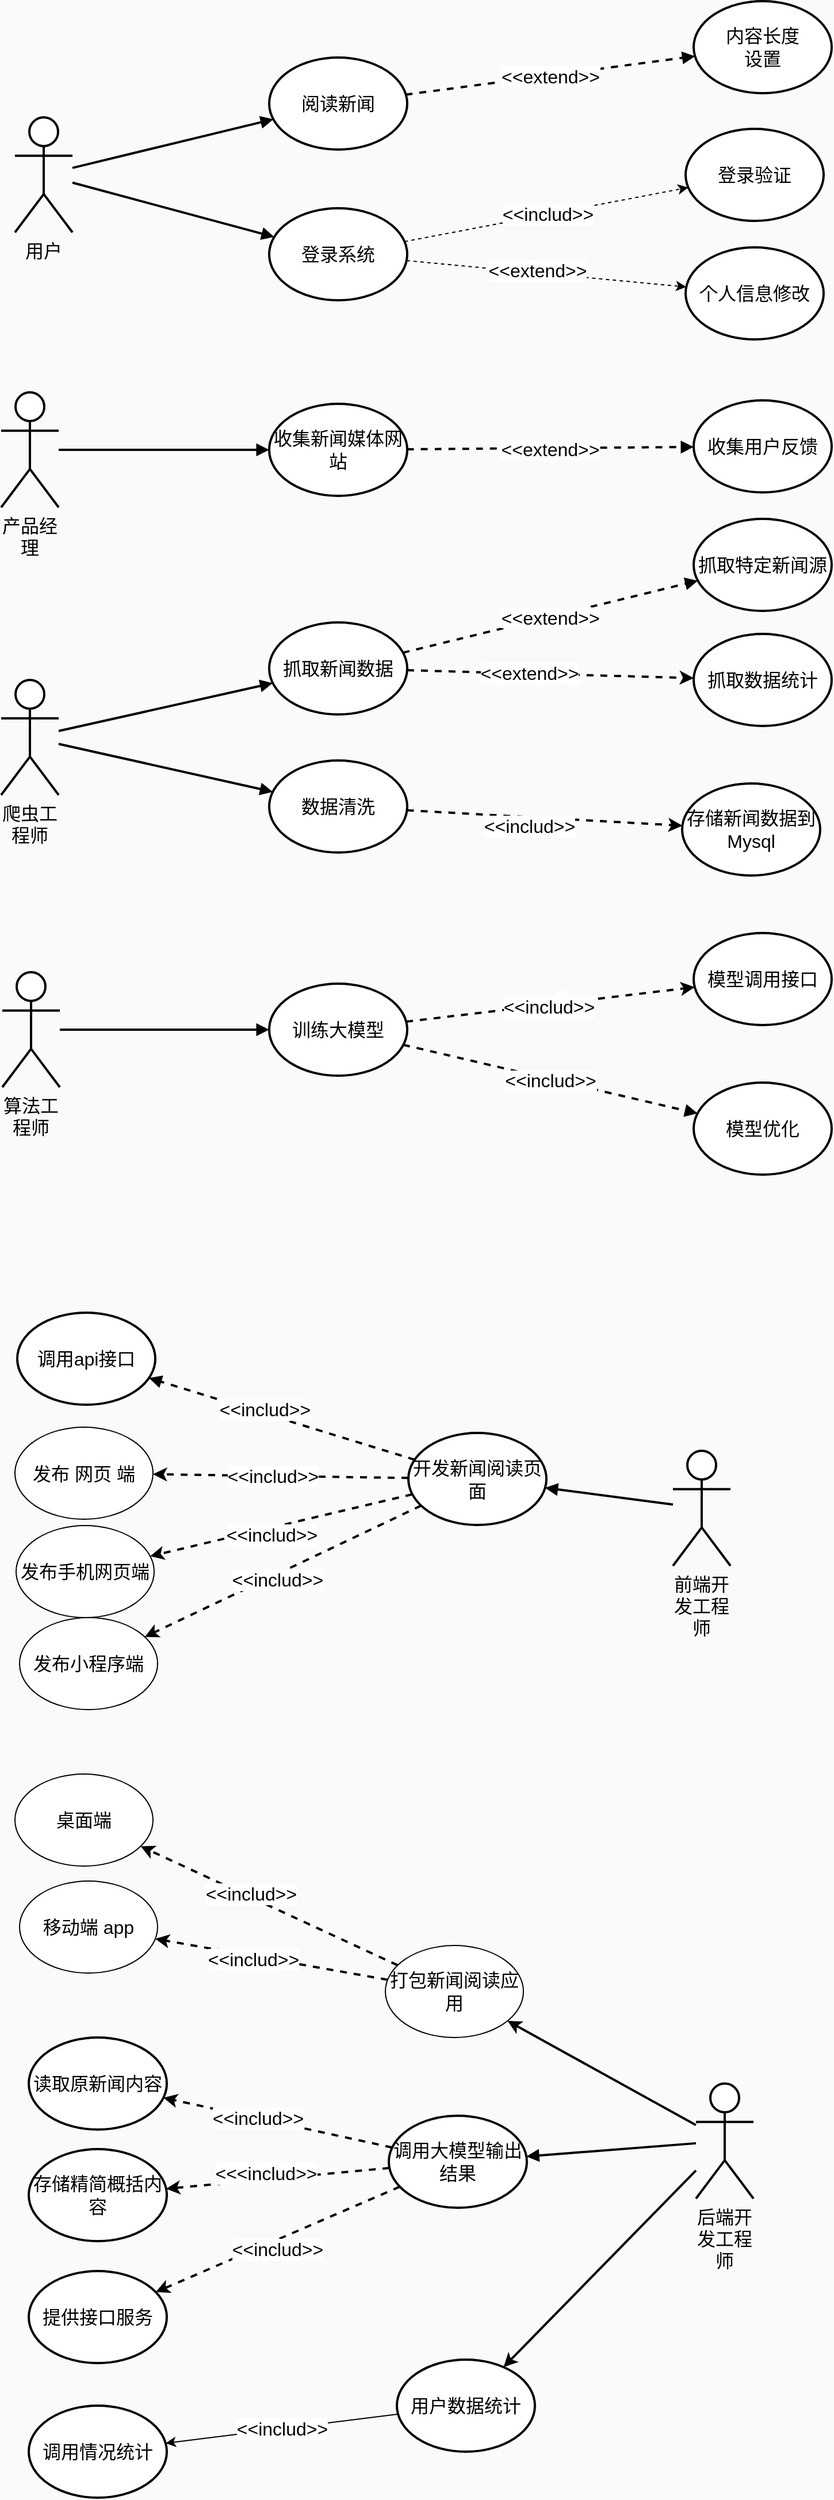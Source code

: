 <mxfile version="24.8.1">
  <diagram name="第 1 页" id="rhqk0mAVOFnoOc7n8g6Q">
    <mxGraphModel dx="1051" dy="784" grid="1" gridSize="10" guides="1" tooltips="1" connect="1" arrows="1" fold="1" page="1" pageScale="1" pageWidth="827" pageHeight="1169" background="#fafafa" math="0" shadow="0">
      <root>
        <mxCell id="0" />
        <mxCell id="1" parent="0" />
        <mxCell id="8fC7M1Cp9CSbAhAaaUhM-53" value="用户" style="whiteSpace=wrap;strokeWidth=2;fontSize=16;shape=umlActor;verticalLabelPosition=bottom;verticalAlign=top;html=1;outlineConnect=0;" parent="1" vertex="1">
          <mxGeometry x="73" y="181" width="50" height="100" as="geometry" />
        </mxCell>
        <mxCell id="8fC7M1Cp9CSbAhAaaUhM-54" value="阅读新闻" style="rounded=1;arcSize=40;strokeWidth=2;fontSize=16;strokeColor=default;perimeterSpacing=0;shape=ellipse;perimeter=ellipsePerimeter;whiteSpace=wrap;html=1;" parent="1" vertex="1">
          <mxGeometry x="294" y="129" width="120" height="80" as="geometry" />
        </mxCell>
        <mxCell id="8fC7M1Cp9CSbAhAaaUhM-106" style="rounded=0;orthogonalLoop=1;jettySize=auto;html=1;entryDx=0;entryDy=0;dashed=1;fontSize=16;" parent="1" source="8fC7M1Cp9CSbAhAaaUhM-55" target="8fC7M1Cp9CSbAhAaaUhM-104" edge="1">
          <mxGeometry relative="1" as="geometry" />
        </mxCell>
        <mxCell id="8fC7M1Cp9CSbAhAaaUhM-108" value="&amp;lt;&amp;lt;includ&amp;gt;&amp;gt;" style="edgeLabel;html=1;align=center;verticalAlign=middle;resizable=0;points=[];fontSize=16;" parent="8fC7M1Cp9CSbAhAaaUhM-106" vertex="1" connectable="0">
          <mxGeometry x="0.0" y="1" relative="1" as="geometry">
            <mxPoint x="1" as="offset" />
          </mxGeometry>
        </mxCell>
        <mxCell id="8fC7M1Cp9CSbAhAaaUhM-55" value="登录系统" style="rounded=1;arcSize=40;strokeWidth=2;fontSize=16;shape=ellipse;perimeter=ellipsePerimeter;whiteSpace=wrap;html=1;" parent="1" vertex="1">
          <mxGeometry x="294" y="260" width="120" height="80" as="geometry" />
        </mxCell>
        <mxCell id="8fC7M1Cp9CSbAhAaaUhM-56" value="产品经理" style="whiteSpace=wrap;strokeWidth=2;fontSize=16;shape=umlActor;verticalLabelPosition=bottom;verticalAlign=top;html=1;outlineConnect=0;" parent="1" vertex="1">
          <mxGeometry x="61" y="420" width="50" height="100" as="geometry" />
        </mxCell>
        <mxCell id="8fC7M1Cp9CSbAhAaaUhM-57" value="收集新闻媒体网站" style="rounded=1;arcSize=40;strokeWidth=2;fontSize=16;shape=ellipse;perimeter=ellipsePerimeter;whiteSpace=wrap;html=1;" parent="1" vertex="1">
          <mxGeometry x="294" y="430" width="120" height="80" as="geometry" />
        </mxCell>
        <mxCell id="8fC7M1Cp9CSbAhAaaUhM-58" value="爬虫工程师" style="whiteSpace=wrap;strokeWidth=2;fontSize=16;shape=umlActor;verticalLabelPosition=bottom;verticalAlign=top;html=1;outlineConnect=0;" parent="1" vertex="1">
          <mxGeometry x="61" y="670" width="50" height="100" as="geometry" />
        </mxCell>
        <mxCell id="8fC7M1Cp9CSbAhAaaUhM-140" style="rounded=0;orthogonalLoop=1;jettySize=auto;html=1;entryDx=0;entryDy=0;dashed=1;strokeWidth=2;fontSize=16;" parent="1" source="8fC7M1Cp9CSbAhAaaUhM-59" target="8fC7M1Cp9CSbAhAaaUhM-139" edge="1">
          <mxGeometry relative="1" as="geometry" />
        </mxCell>
        <mxCell id="8fC7M1Cp9CSbAhAaaUhM-141" value="&amp;lt;&amp;lt;extend&amp;gt;&amp;gt;" style="edgeLabel;html=1;align=center;verticalAlign=middle;resizable=0;points=[];fontSize=16;" parent="8fC7M1Cp9CSbAhAaaUhM-140" vertex="1" connectable="0">
          <mxGeometry x="-0.142" y="1" relative="1" as="geometry">
            <mxPoint x="-1" as="offset" />
          </mxGeometry>
        </mxCell>
        <mxCell id="8fC7M1Cp9CSbAhAaaUhM-59" value="抓取新闻数据" style="rounded=1;arcSize=40;strokeWidth=2;fontSize=16;shape=ellipse;perimeter=ellipsePerimeter;whiteSpace=wrap;html=1;" parent="1" vertex="1">
          <mxGeometry x="294" y="620" width="120" height="80" as="geometry" />
        </mxCell>
        <mxCell id="8fC7M1Cp9CSbAhAaaUhM-127" style="rounded=0;orthogonalLoop=1;jettySize=auto;html=1;entryDx=0;entryDy=0;strokeWidth=2;dashed=1;fontSize=16;" parent="1" source="8fC7M1Cp9CSbAhAaaUhM-60" target="8fC7M1Cp9CSbAhAaaUhM-126" edge="1">
          <mxGeometry relative="1" as="geometry" />
        </mxCell>
        <mxCell id="8fC7M1Cp9CSbAhAaaUhM-128" value="&amp;lt;&amp;lt;includ&amp;gt;&amp;gt;" style="edgeLabel;html=1;align=center;verticalAlign=middle;resizable=0;points=[];fontSize=16;" parent="8fC7M1Cp9CSbAhAaaUhM-127" vertex="1" connectable="0">
          <mxGeometry x="-0.103" y="-7" relative="1" as="geometry">
            <mxPoint x="-1" as="offset" />
          </mxGeometry>
        </mxCell>
        <mxCell id="8fC7M1Cp9CSbAhAaaUhM-60" value="数据清洗" style="rounded=1;arcSize=40;strokeWidth=2;fontSize=16;shape=ellipse;perimeter=ellipsePerimeter;whiteSpace=wrap;html=1;" parent="1" vertex="1">
          <mxGeometry x="294" y="740" width="120" height="80" as="geometry" />
        </mxCell>
        <mxCell id="8fC7M1Cp9CSbAhAaaUhM-138" style="rounded=0;orthogonalLoop=1;jettySize=auto;html=1;entryDx=0;entryDy=0;strokeWidth=2;fontSize=16;" parent="1" source="8fC7M1Cp9CSbAhAaaUhM-61" target="8fC7M1Cp9CSbAhAaaUhM-137" edge="1">
          <mxGeometry relative="1" as="geometry" />
        </mxCell>
        <mxCell id="8fC7M1Cp9CSbAhAaaUhM-157" style="rounded=0;orthogonalLoop=1;jettySize=auto;html=1;entryDx=0;entryDy=0;strokeWidth=2;fontSize=16;" parent="1" source="8fC7M1Cp9CSbAhAaaUhM-61" target="8fC7M1Cp9CSbAhAaaUhM-146" edge="1">
          <mxGeometry relative="1" as="geometry" />
        </mxCell>
        <mxCell id="8fC7M1Cp9CSbAhAaaUhM-61" value="后端开发工程师" style="whiteSpace=wrap;strokeWidth=2;fontSize=16;shape=umlActor;verticalLabelPosition=bottom;verticalAlign=top;html=1;outlineConnect=0;" parent="1" vertex="1">
          <mxGeometry x="665" y="1890" width="50" height="100" as="geometry" />
        </mxCell>
        <mxCell id="8fC7M1Cp9CSbAhAaaUhM-62" value="读取原新闻内容" style="rounded=1;arcSize=40;strokeWidth=2;fontSize=16;shape=ellipse;perimeter=ellipsePerimeter;whiteSpace=wrap;html=1;" parent="1" vertex="1">
          <mxGeometry x="85" y="1850" width="120" height="80" as="geometry" />
        </mxCell>
        <mxCell id="8fC7M1Cp9CSbAhAaaUhM-132" style="rounded=0;orthogonalLoop=1;jettySize=auto;html=1;entryDx=0;entryDy=0;dashed=1;strokeWidth=2;fontSize=16;" parent="1" source="8fC7M1Cp9CSbAhAaaUhM-63" target="8fC7M1Cp9CSbAhAaaUhM-64" edge="1">
          <mxGeometry relative="1" as="geometry" />
        </mxCell>
        <mxCell id="8fC7M1Cp9CSbAhAaaUhM-171" value="&amp;lt;&amp;lt;&amp;lt;includ&amp;gt;&amp;gt;" style="edgeLabel;html=1;align=center;verticalAlign=middle;resizable=0;points=[];fontSize=16;" parent="8fC7M1Cp9CSbAhAaaUhM-132" vertex="1" connectable="0">
          <mxGeometry x="0.106" y="-6" relative="1" as="geometry">
            <mxPoint as="offset" />
          </mxGeometry>
        </mxCell>
        <mxCell id="8fC7M1Cp9CSbAhAaaUhM-133" style="rounded=0;orthogonalLoop=1;jettySize=auto;html=1;entryDx=0;entryDy=0;dashed=1;strokeWidth=2;fontSize=16;" parent="1" source="8fC7M1Cp9CSbAhAaaUhM-63" target="8fC7M1Cp9CSbAhAaaUhM-62" edge="1">
          <mxGeometry relative="1" as="geometry" />
        </mxCell>
        <mxCell id="8fC7M1Cp9CSbAhAaaUhM-172" value="&amp;lt;&amp;lt;includ&amp;gt;&amp;gt;" style="edgeLabel;html=1;align=center;verticalAlign=middle;resizable=0;points=[];fontSize=16;" parent="8fC7M1Cp9CSbAhAaaUhM-133" vertex="1" connectable="0">
          <mxGeometry x="0.168" relative="1" as="geometry">
            <mxPoint x="-1" y="-1" as="offset" />
          </mxGeometry>
        </mxCell>
        <mxCell id="8fC7M1Cp9CSbAhAaaUhM-136" style="rounded=0;orthogonalLoop=1;jettySize=auto;html=1;exitDx=0;exitDy=0;entryDx=0;entryDy=0;dashed=1;strokeWidth=2;fontSize=16;" parent="1" source="8fC7M1Cp9CSbAhAaaUhM-63" target="8fC7M1Cp9CSbAhAaaUhM-135" edge="1">
          <mxGeometry relative="1" as="geometry" />
        </mxCell>
        <mxCell id="8fC7M1Cp9CSbAhAaaUhM-170" value="&amp;lt;&amp;lt;includ&amp;gt;&amp;gt;" style="edgeLabel;html=1;align=center;verticalAlign=middle;resizable=0;points=[];fontSize=16;" parent="8fC7M1Cp9CSbAhAaaUhM-136" vertex="1" connectable="0">
          <mxGeometry x="0.03" y="7" relative="1" as="geometry">
            <mxPoint as="offset" />
          </mxGeometry>
        </mxCell>
        <mxCell id="8fC7M1Cp9CSbAhAaaUhM-63" value="调用大模型输出结果" style="rounded=1;arcSize=40;strokeWidth=2;fontSize=16;shape=ellipse;perimeter=ellipsePerimeter;whiteSpace=wrap;html=1;" parent="1" vertex="1">
          <mxGeometry x="398" y="1918" width="120" height="80" as="geometry" />
        </mxCell>
        <mxCell id="8fC7M1Cp9CSbAhAaaUhM-64" value="存储精简概括内容" style="rounded=1;arcSize=40;strokeWidth=2;fontSize=16;shape=ellipse;perimeter=ellipsePerimeter;whiteSpace=wrap;html=1;" parent="1" vertex="1">
          <mxGeometry x="85" y="1947" width="120" height="80" as="geometry" />
        </mxCell>
        <mxCell id="8fC7M1Cp9CSbAhAaaUhM-66" value="算法工程师" style="whiteSpace=wrap;strokeWidth=2;fontSize=16;shape=umlActor;verticalLabelPosition=bottom;verticalAlign=top;html=1;outlineConnect=0;" parent="1" vertex="1">
          <mxGeometry x="62" y="924" width="50" height="100" as="geometry" />
        </mxCell>
        <mxCell id="8fC7M1Cp9CSbAhAaaUhM-113" style="rounded=0;orthogonalLoop=1;jettySize=auto;html=1;entryDx=0;entryDy=0;dashed=1;strokeWidth=2;fontSize=16;" parent="1" source="8fC7M1Cp9CSbAhAaaUhM-67" target="8fC7M1Cp9CSbAhAaaUhM-111" edge="1">
          <mxGeometry relative="1" as="geometry" />
        </mxCell>
        <mxCell id="8fC7M1Cp9CSbAhAaaUhM-124" value="&amp;lt;" style="edgeLabel;html=1;align=center;verticalAlign=middle;resizable=0;points=[];fontSize=16;" parent="8fC7M1Cp9CSbAhAaaUhM-113" vertex="1" connectable="0">
          <mxGeometry x="0.071" y="2" relative="1" as="geometry">
            <mxPoint as="offset" />
          </mxGeometry>
        </mxCell>
        <mxCell id="8fC7M1Cp9CSbAhAaaUhM-125" value="&amp;lt;&amp;lt;includ&amp;gt;&amp;gt;" style="edgeLabel;html=1;align=center;verticalAlign=middle;resizable=0;points=[];fontSize=16;" parent="8fC7M1Cp9CSbAhAaaUhM-113" vertex="1" connectable="0">
          <mxGeometry x="-0.021" y="-1" relative="1" as="geometry">
            <mxPoint x="1" as="offset" />
          </mxGeometry>
        </mxCell>
        <mxCell id="8fC7M1Cp9CSbAhAaaUhM-67" value="训练大模型" style="rounded=1;arcSize=40;strokeWidth=2;fontSize=16;shape=ellipse;perimeter=ellipsePerimeter;whiteSpace=wrap;html=1;" parent="1" vertex="1">
          <mxGeometry x="294" y="934" width="120" height="80" as="geometry" />
        </mxCell>
        <mxCell id="8fC7M1Cp9CSbAhAaaUhM-68" value="前端开发工程师" style="whiteSpace=wrap;strokeWidth=2;fontSize=16;shape=umlActor;verticalLabelPosition=bottom;verticalAlign=top;html=1;outlineConnect=0;" parent="1" vertex="1">
          <mxGeometry x="645" y="1340" width="50" height="100" as="geometry" />
        </mxCell>
        <mxCell id="8fC7M1Cp9CSbAhAaaUhM-153" style="rounded=0;orthogonalLoop=1;jettySize=auto;html=1;entryDx=0;entryDy=0;dashed=1;strokeWidth=2;fontSize=16;" parent="1" source="8fC7M1Cp9CSbAhAaaUhM-70" target="8fC7M1Cp9CSbAhAaaUhM-142" edge="1">
          <mxGeometry relative="1" as="geometry" />
        </mxCell>
        <mxCell id="8fC7M1Cp9CSbAhAaaUhM-163" value="&amp;lt;&amp;lt;includ&amp;gt;&amp;gt;" style="edgeLabel;html=1;align=center;verticalAlign=middle;resizable=0;points=[];fontSize=16;" parent="8fC7M1Cp9CSbAhAaaUhM-153" vertex="1" connectable="0">
          <mxGeometry x="0.27" y="1" relative="1" as="geometry">
            <mxPoint x="23" y="-1" as="offset" />
          </mxGeometry>
        </mxCell>
        <mxCell id="8fC7M1Cp9CSbAhAaaUhM-160" style="rounded=0;orthogonalLoop=1;jettySize=auto;html=1;dashed=1;strokeWidth=2;fontSize=16;" parent="1" source="8fC7M1Cp9CSbAhAaaUhM-70" target="8fC7M1Cp9CSbAhAaaUhM-143" edge="1">
          <mxGeometry relative="1" as="geometry" />
        </mxCell>
        <mxCell id="8fC7M1Cp9CSbAhAaaUhM-164" value="&amp;lt;&amp;lt;includ&amp;gt;&amp;gt;" style="edgeLabel;html=1;align=center;verticalAlign=middle;resizable=0;points=[];fontSize=16;" parent="8fC7M1Cp9CSbAhAaaUhM-160" vertex="1" connectable="0">
          <mxGeometry x="0.246" y="1" relative="1" as="geometry">
            <mxPoint x="19" as="offset" />
          </mxGeometry>
        </mxCell>
        <mxCell id="8fC7M1Cp9CSbAhAaaUhM-70" value="开发新闻阅读页面" style="rounded=1;arcSize=40;strokeWidth=2;fontSize=16;shape=ellipse;perimeter=ellipsePerimeter;whiteSpace=wrap;html=1;" parent="1" vertex="1">
          <mxGeometry x="415" y="1324.5" width="120" height="80" as="geometry" />
        </mxCell>
        <mxCell id="8fC7M1Cp9CSbAhAaaUhM-71" value="收集用户反馈" style="rounded=1;arcSize=40;strokeWidth=2;fontSize=16;shape=ellipse;perimeter=ellipsePerimeter;whiteSpace=wrap;html=1;" parent="1" vertex="1">
          <mxGeometry x="663" y="427" width="120" height="80" as="geometry" />
        </mxCell>
        <mxCell id="8fC7M1Cp9CSbAhAaaUhM-72" value="抓取特定新闻源" style="rounded=1;arcSize=40;strokeWidth=2;fontSize=16;shape=ellipse;perimeter=ellipsePerimeter;whiteSpace=wrap;html=1;" parent="1" vertex="1">
          <mxGeometry x="663" y="530" width="120" height="80" as="geometry" />
        </mxCell>
        <mxCell id="8fC7M1Cp9CSbAhAaaUhM-73" value="模型优化" style="rounded=1;arcSize=40;strokeWidth=2;fontSize=16;shape=ellipse;perimeter=ellipsePerimeter;whiteSpace=wrap;html=1;" parent="1" vertex="1">
          <mxGeometry x="663" y="1020" width="120" height="80" as="geometry" />
        </mxCell>
        <mxCell id="8fC7M1Cp9CSbAhAaaUhM-74" value="内容长度&#xa;设置" style="rounded=1;arcSize=40;strokeWidth=2;fontSize=16;shape=ellipse;perimeter=ellipsePerimeter;whiteSpace=wrap;html=1;" parent="1" vertex="1">
          <mxGeometry x="663" y="80" width="120" height="80" as="geometry" />
        </mxCell>
        <mxCell id="8fC7M1Cp9CSbAhAaaUhM-75" value="" style="curved=1;startArrow=none;endArrow=block;rounded=0;strokeWidth=2;fontSize=16;" parent="1" source="8fC7M1Cp9CSbAhAaaUhM-53" target="8fC7M1Cp9CSbAhAaaUhM-54" edge="1">
          <mxGeometry relative="1" as="geometry" />
        </mxCell>
        <mxCell id="8fC7M1Cp9CSbAhAaaUhM-76" value="" style="curved=1;startArrow=none;endArrow=block;rounded=0;strokeWidth=2;fontSize=16;" parent="1" source="8fC7M1Cp9CSbAhAaaUhM-53" target="8fC7M1Cp9CSbAhAaaUhM-55" edge="1">
          <mxGeometry relative="1" as="geometry" />
        </mxCell>
        <mxCell id="8fC7M1Cp9CSbAhAaaUhM-77" value="" style="curved=1;startArrow=none;endArrow=block;rounded=0;strokeWidth=2;fontSize=16;" parent="1" source="8fC7M1Cp9CSbAhAaaUhM-56" target="8fC7M1Cp9CSbAhAaaUhM-57" edge="1">
          <mxGeometry relative="1" as="geometry" />
        </mxCell>
        <mxCell id="8fC7M1Cp9CSbAhAaaUhM-78" value="" style="curved=1;startArrow=none;endArrow=block;rounded=0;strokeWidth=2;fontSize=16;" parent="1" source="8fC7M1Cp9CSbAhAaaUhM-58" target="8fC7M1Cp9CSbAhAaaUhM-59" edge="1">
          <mxGeometry relative="1" as="geometry" />
        </mxCell>
        <mxCell id="8fC7M1Cp9CSbAhAaaUhM-79" value="" style="curved=1;startArrow=none;endArrow=block;rounded=0;fontSize=16;strokeWidth=2;entryDx=0;entryDy=0;entryPerimeter=0;" parent="1" source="8fC7M1Cp9CSbAhAaaUhM-58" target="8fC7M1Cp9CSbAhAaaUhM-60" edge="1">
          <mxGeometry relative="1" as="geometry" />
        </mxCell>
        <mxCell id="8fC7M1Cp9CSbAhAaaUhM-81" value="" style="curved=1;startArrow=none;endArrow=block;rounded=0;strokeWidth=2;fontSize=16;" parent="1" source="8fC7M1Cp9CSbAhAaaUhM-61" target="8fC7M1Cp9CSbAhAaaUhM-63" edge="1">
          <mxGeometry relative="1" as="geometry" />
        </mxCell>
        <mxCell id="8fC7M1Cp9CSbAhAaaUhM-84" value="" style="curved=1;startArrow=none;endArrow=block;rounded=0;strokeWidth=2;fontSize=16;" parent="1" source="8fC7M1Cp9CSbAhAaaUhM-66" target="8fC7M1Cp9CSbAhAaaUhM-67" edge="1">
          <mxGeometry relative="1" as="geometry" />
        </mxCell>
        <mxCell id="8fC7M1Cp9CSbAhAaaUhM-86" value="" style="curved=1;startArrow=none;endArrow=block;rounded=0;strokeWidth=2;fontSize=16;" parent="1" source="8fC7M1Cp9CSbAhAaaUhM-68" target="8fC7M1Cp9CSbAhAaaUhM-70" edge="1">
          <mxGeometry relative="1" as="geometry" />
        </mxCell>
        <mxCell id="8fC7M1Cp9CSbAhAaaUhM-87" value="&lt;&lt;extend&gt;&gt;" style="curved=1;startArrow=none;endArrow=block;rounded=0;dashed=1;strokeWidth=2;fontSize=16;" parent="1" source="8fC7M1Cp9CSbAhAaaUhM-57" target="8fC7M1Cp9CSbAhAaaUhM-71" edge="1">
          <mxGeometry relative="1" as="geometry" />
        </mxCell>
        <mxCell id="8fC7M1Cp9CSbAhAaaUhM-88" value="&lt;&lt;extend&gt;&gt;" style="curved=1;startArrow=none;endArrow=block;rounded=0;dashed=1;strokeWidth=2;fontSize=16;" parent="1" source="8fC7M1Cp9CSbAhAaaUhM-59" target="8fC7M1Cp9CSbAhAaaUhM-72" edge="1">
          <mxGeometry relative="1" as="geometry" />
        </mxCell>
        <mxCell id="8fC7M1Cp9CSbAhAaaUhM-89" value="&lt;&lt;includ&gt;&gt;" style="curved=1;startArrow=none;endArrow=block;rounded=0;dashed=1;strokeWidth=2;fontSize=16;" parent="1" source="8fC7M1Cp9CSbAhAaaUhM-67" target="8fC7M1Cp9CSbAhAaaUhM-73" edge="1">
          <mxGeometry relative="1" as="geometry" />
        </mxCell>
        <mxCell id="8fC7M1Cp9CSbAhAaaUhM-90" value="&lt;&lt;extend&gt;&gt;" style="curved=1;startArrow=none;endArrow=block;rounded=0;dashed=1;strokeWidth=2;fontSize=16;" parent="1" source="8fC7M1Cp9CSbAhAaaUhM-54" target="8fC7M1Cp9CSbAhAaaUhM-74" edge="1">
          <mxGeometry relative="1" as="geometry" />
        </mxCell>
        <mxCell id="8fC7M1Cp9CSbAhAaaUhM-97" value="调用api接口" style="rounded=1;arcSize=40;strokeWidth=2;fontSize=16;shape=ellipse;perimeter=ellipsePerimeter;whiteSpace=wrap;html=1;" parent="1" vertex="1">
          <mxGeometry x="75" y="1220" width="120" height="80" as="geometry" />
        </mxCell>
        <mxCell id="8fC7M1Cp9CSbAhAaaUhM-102" value="" style="curved=1;startArrow=none;endArrow=block;rounded=0;strokeWidth=2;fontSize=16;dashed=1;exitDx=0;exitDy=0;entryDx=0;entryDy=0;" parent="1" source="8fC7M1Cp9CSbAhAaaUhM-70" target="8fC7M1Cp9CSbAhAaaUhM-97" edge="1">
          <mxGeometry relative="1" as="geometry">
            <mxPoint x="276" y="1730" as="sourcePoint" />
            <mxPoint x="205" y="1734.5" as="targetPoint" />
          </mxGeometry>
        </mxCell>
        <mxCell id="8fC7M1Cp9CSbAhAaaUhM-116" value="&amp;lt;&amp;lt;includ&amp;gt;&amp;gt;" style="edgeLabel;html=1;align=center;verticalAlign=middle;resizable=0;points=[];fontSize=16;" parent="8fC7M1Cp9CSbAhAaaUhM-102" vertex="1" connectable="0">
          <mxGeometry x="0.132" y="-3" relative="1" as="geometry">
            <mxPoint x="-1" y="-1" as="offset" />
          </mxGeometry>
        </mxCell>
        <mxCell id="8fC7M1Cp9CSbAhAaaUhM-104" value="登录验证" style="rounded=1;arcSize=40;strokeWidth=2;fontSize=16;shape=ellipse;perimeter=ellipsePerimeter;whiteSpace=wrap;html=1;" parent="1" vertex="1">
          <mxGeometry x="656" y="191" width="120" height="80" as="geometry" />
        </mxCell>
        <mxCell id="8fC7M1Cp9CSbAhAaaUhM-105" value="个人信息修改" style="rounded=1;arcSize=40;strokeWidth=2;fontSize=16;shape=ellipse;perimeter=ellipsePerimeter;whiteSpace=wrap;html=1;" parent="1" vertex="1">
          <mxGeometry x="656" y="294" width="120" height="80" as="geometry" />
        </mxCell>
        <mxCell id="8fC7M1Cp9CSbAhAaaUhM-107" style="rounded=0;orthogonalLoop=1;jettySize=auto;html=1;entryDx=0;entryDy=0;dashed=1;fontSize=16;exitDx=0;exitDy=0;" parent="1" source="8fC7M1Cp9CSbAhAaaUhM-55" target="8fC7M1Cp9CSbAhAaaUhM-105" edge="1">
          <mxGeometry relative="1" as="geometry">
            <mxPoint x="533" y="282" as="sourcePoint" />
            <mxPoint x="753" y="228" as="targetPoint" />
          </mxGeometry>
        </mxCell>
        <mxCell id="8fC7M1Cp9CSbAhAaaUhM-109" value="&amp;lt;&amp;lt;extend&amp;gt;&amp;gt;" style="edgeLabel;html=1;align=center;verticalAlign=middle;resizable=0;points=[];fontSize=16;" parent="8fC7M1Cp9CSbAhAaaUhM-107" vertex="1" connectable="0">
          <mxGeometry x="-0.067" y="2" relative="1" as="geometry">
            <mxPoint as="offset" />
          </mxGeometry>
        </mxCell>
        <mxCell id="8fC7M1Cp9CSbAhAaaUhM-111" value="模型调用接口" style="rounded=1;arcSize=40;strokeWidth=2;fontSize=16;shape=ellipse;perimeter=ellipsePerimeter;whiteSpace=wrap;html=1;" parent="1" vertex="1">
          <mxGeometry x="663" y="890" width="120" height="80" as="geometry" />
        </mxCell>
        <mxCell id="8fC7M1Cp9CSbAhAaaUhM-126" value="存储新闻数据到Mysql" style="rounded=1;arcSize=40;strokeWidth=2;fontSize=16;shape=ellipse;perimeter=ellipsePerimeter;whiteSpace=wrap;html=1;" parent="1" vertex="1">
          <mxGeometry x="653" y="760" width="120" height="80" as="geometry" />
        </mxCell>
        <mxCell id="8fC7M1Cp9CSbAhAaaUhM-135" value="提供接口服务" style="rounded=1;arcSize=40;strokeWidth=2;fontSize=16;shape=ellipse;perimeter=ellipsePerimeter;whiteSpace=wrap;html=1;" parent="1" vertex="1">
          <mxGeometry x="85" y="2053" width="120" height="80" as="geometry" />
        </mxCell>
        <mxCell id="8fC7M1Cp9CSbAhAaaUhM-169" value="&amp;lt;&amp;lt;includ&amp;gt;&amp;gt;" style="rounded=0;orthogonalLoop=1;jettySize=auto;html=1;entryDx=0;entryDy=0;fontSize=16;" parent="1" source="8fC7M1Cp9CSbAhAaaUhM-137" target="8fC7M1Cp9CSbAhAaaUhM-168" edge="1">
          <mxGeometry relative="1" as="geometry" />
        </mxCell>
        <mxCell id="8fC7M1Cp9CSbAhAaaUhM-137" value="用户数据统计" style="rounded=1;arcSize=40;strokeWidth=2;fontSize=16;shape=ellipse;perimeter=ellipsePerimeter;whiteSpace=wrap;html=1;" parent="1" vertex="1">
          <mxGeometry x="405" y="2130" width="120" height="80" as="geometry" />
        </mxCell>
        <mxCell id="8fC7M1Cp9CSbAhAaaUhM-139" value="抓取数据统计" style="rounded=1;arcSize=40;strokeWidth=2;fontSize=16;shape=ellipse;perimeter=ellipsePerimeter;whiteSpace=wrap;html=1;" parent="1" vertex="1">
          <mxGeometry x="663" y="630" width="120" height="80" as="geometry" />
        </mxCell>
        <mxCell id="8fC7M1Cp9CSbAhAaaUhM-142" value="发布 网页 端" style="ellipse;whiteSpace=wrap;html=1;fontSize=16;" parent="1" vertex="1">
          <mxGeometry x="73" y="1319.5" width="120" height="80" as="geometry" />
        </mxCell>
        <mxCell id="8fC7M1Cp9CSbAhAaaUhM-143" value="发布手机网页端" style="ellipse;whiteSpace=wrap;html=1;fontSize=16;" parent="1" vertex="1">
          <mxGeometry x="74" y="1405" width="120" height="80" as="geometry" />
        </mxCell>
        <mxCell id="8fC7M1Cp9CSbAhAaaUhM-144" value="发布小程序端" style="ellipse;whiteSpace=wrap;html=1;fontSize=16;" parent="1" vertex="1">
          <mxGeometry x="77" y="1485" width="120" height="80" as="geometry" />
        </mxCell>
        <mxCell id="8fC7M1Cp9CSbAhAaaUhM-159" style="rounded=0;orthogonalLoop=1;jettySize=auto;html=1;entryDx=0;entryDy=0;dashed=1;strokeWidth=2;fontSize=16;" parent="1" source="8fC7M1Cp9CSbAhAaaUhM-146" target="8fC7M1Cp9CSbAhAaaUhM-149" edge="1">
          <mxGeometry relative="1" as="geometry" />
        </mxCell>
        <mxCell id="8fC7M1Cp9CSbAhAaaUhM-167" value="&amp;lt;&amp;lt;includ&amp;gt;&amp;gt;" style="edgeLabel;html=1;align=center;verticalAlign=middle;resizable=0;points=[];fontSize=16;" parent="8fC7M1Cp9CSbAhAaaUhM-159" vertex="1" connectable="0">
          <mxGeometry x="0.162" y="3" relative="1" as="geometry">
            <mxPoint as="offset" />
          </mxGeometry>
        </mxCell>
        <mxCell id="8fC7M1Cp9CSbAhAaaUhM-162" style="rounded=0;orthogonalLoop=1;jettySize=auto;html=1;entryDx=0;entryDy=0;dashed=1;strokeWidth=2;fontSize=16;" parent="1" source="8fC7M1Cp9CSbAhAaaUhM-146" target="8fC7M1Cp9CSbAhAaaUhM-147" edge="1">
          <mxGeometry relative="1" as="geometry" />
        </mxCell>
        <mxCell id="8fC7M1Cp9CSbAhAaaUhM-166" value="&amp;lt;&amp;lt;includ&amp;gt;&amp;gt;" style="edgeLabel;html=1;align=center;verticalAlign=middle;resizable=0;points=[];fontSize=16;" parent="8fC7M1Cp9CSbAhAaaUhM-162" vertex="1" connectable="0">
          <mxGeometry x="0.163" y="-3" relative="1" as="geometry">
            <mxPoint x="1" as="offset" />
          </mxGeometry>
        </mxCell>
        <mxCell id="8fC7M1Cp9CSbAhAaaUhM-146" value="打包新闻阅读应用" style="ellipse;whiteSpace=wrap;html=1;fontSize=16;" parent="1" vertex="1">
          <mxGeometry x="395" y="1770" width="120" height="80" as="geometry" />
        </mxCell>
        <mxCell id="8fC7M1Cp9CSbAhAaaUhM-147" value="桌面端" style="ellipse;whiteSpace=wrap;html=1;fontSize=16;" parent="1" vertex="1">
          <mxGeometry x="73" y="1621" width="120" height="80" as="geometry" />
        </mxCell>
        <mxCell id="8fC7M1Cp9CSbAhAaaUhM-149" value="移动端 app" style="ellipse;whiteSpace=wrap;html=1;fontSize=16;" parent="1" vertex="1">
          <mxGeometry x="77" y="1714" width="120" height="80" as="geometry" />
        </mxCell>
        <mxCell id="8fC7M1Cp9CSbAhAaaUhM-161" style="rounded=0;orthogonalLoop=1;jettySize=auto;html=1;entryDx=0;entryDy=0;entryPerimeter=0;dashed=1;strokeWidth=2;fontSize=16;" parent="1" source="8fC7M1Cp9CSbAhAaaUhM-70" target="8fC7M1Cp9CSbAhAaaUhM-144" edge="1">
          <mxGeometry relative="1" as="geometry" />
        </mxCell>
        <mxCell id="8fC7M1Cp9CSbAhAaaUhM-165" value="&amp;lt;&amp;lt;includ&amp;gt;&amp;gt;" style="edgeLabel;html=1;align=center;verticalAlign=middle;resizable=0;points=[];fontSize=16;" parent="8fC7M1Cp9CSbAhAaaUhM-161" vertex="1" connectable="0">
          <mxGeometry x="0.056" y="4" relative="1" as="geometry">
            <mxPoint as="offset" />
          </mxGeometry>
        </mxCell>
        <mxCell id="8fC7M1Cp9CSbAhAaaUhM-168" value="调用情况统计" style="rounded=1;arcSize=40;strokeWidth=2;fontSize=16;shape=ellipse;perimeter=ellipsePerimeter;whiteSpace=wrap;html=1;" parent="1" vertex="1">
          <mxGeometry x="85" y="2170" width="120" height="80" as="geometry" />
        </mxCell>
      </root>
    </mxGraphModel>
  </diagram>
</mxfile>
